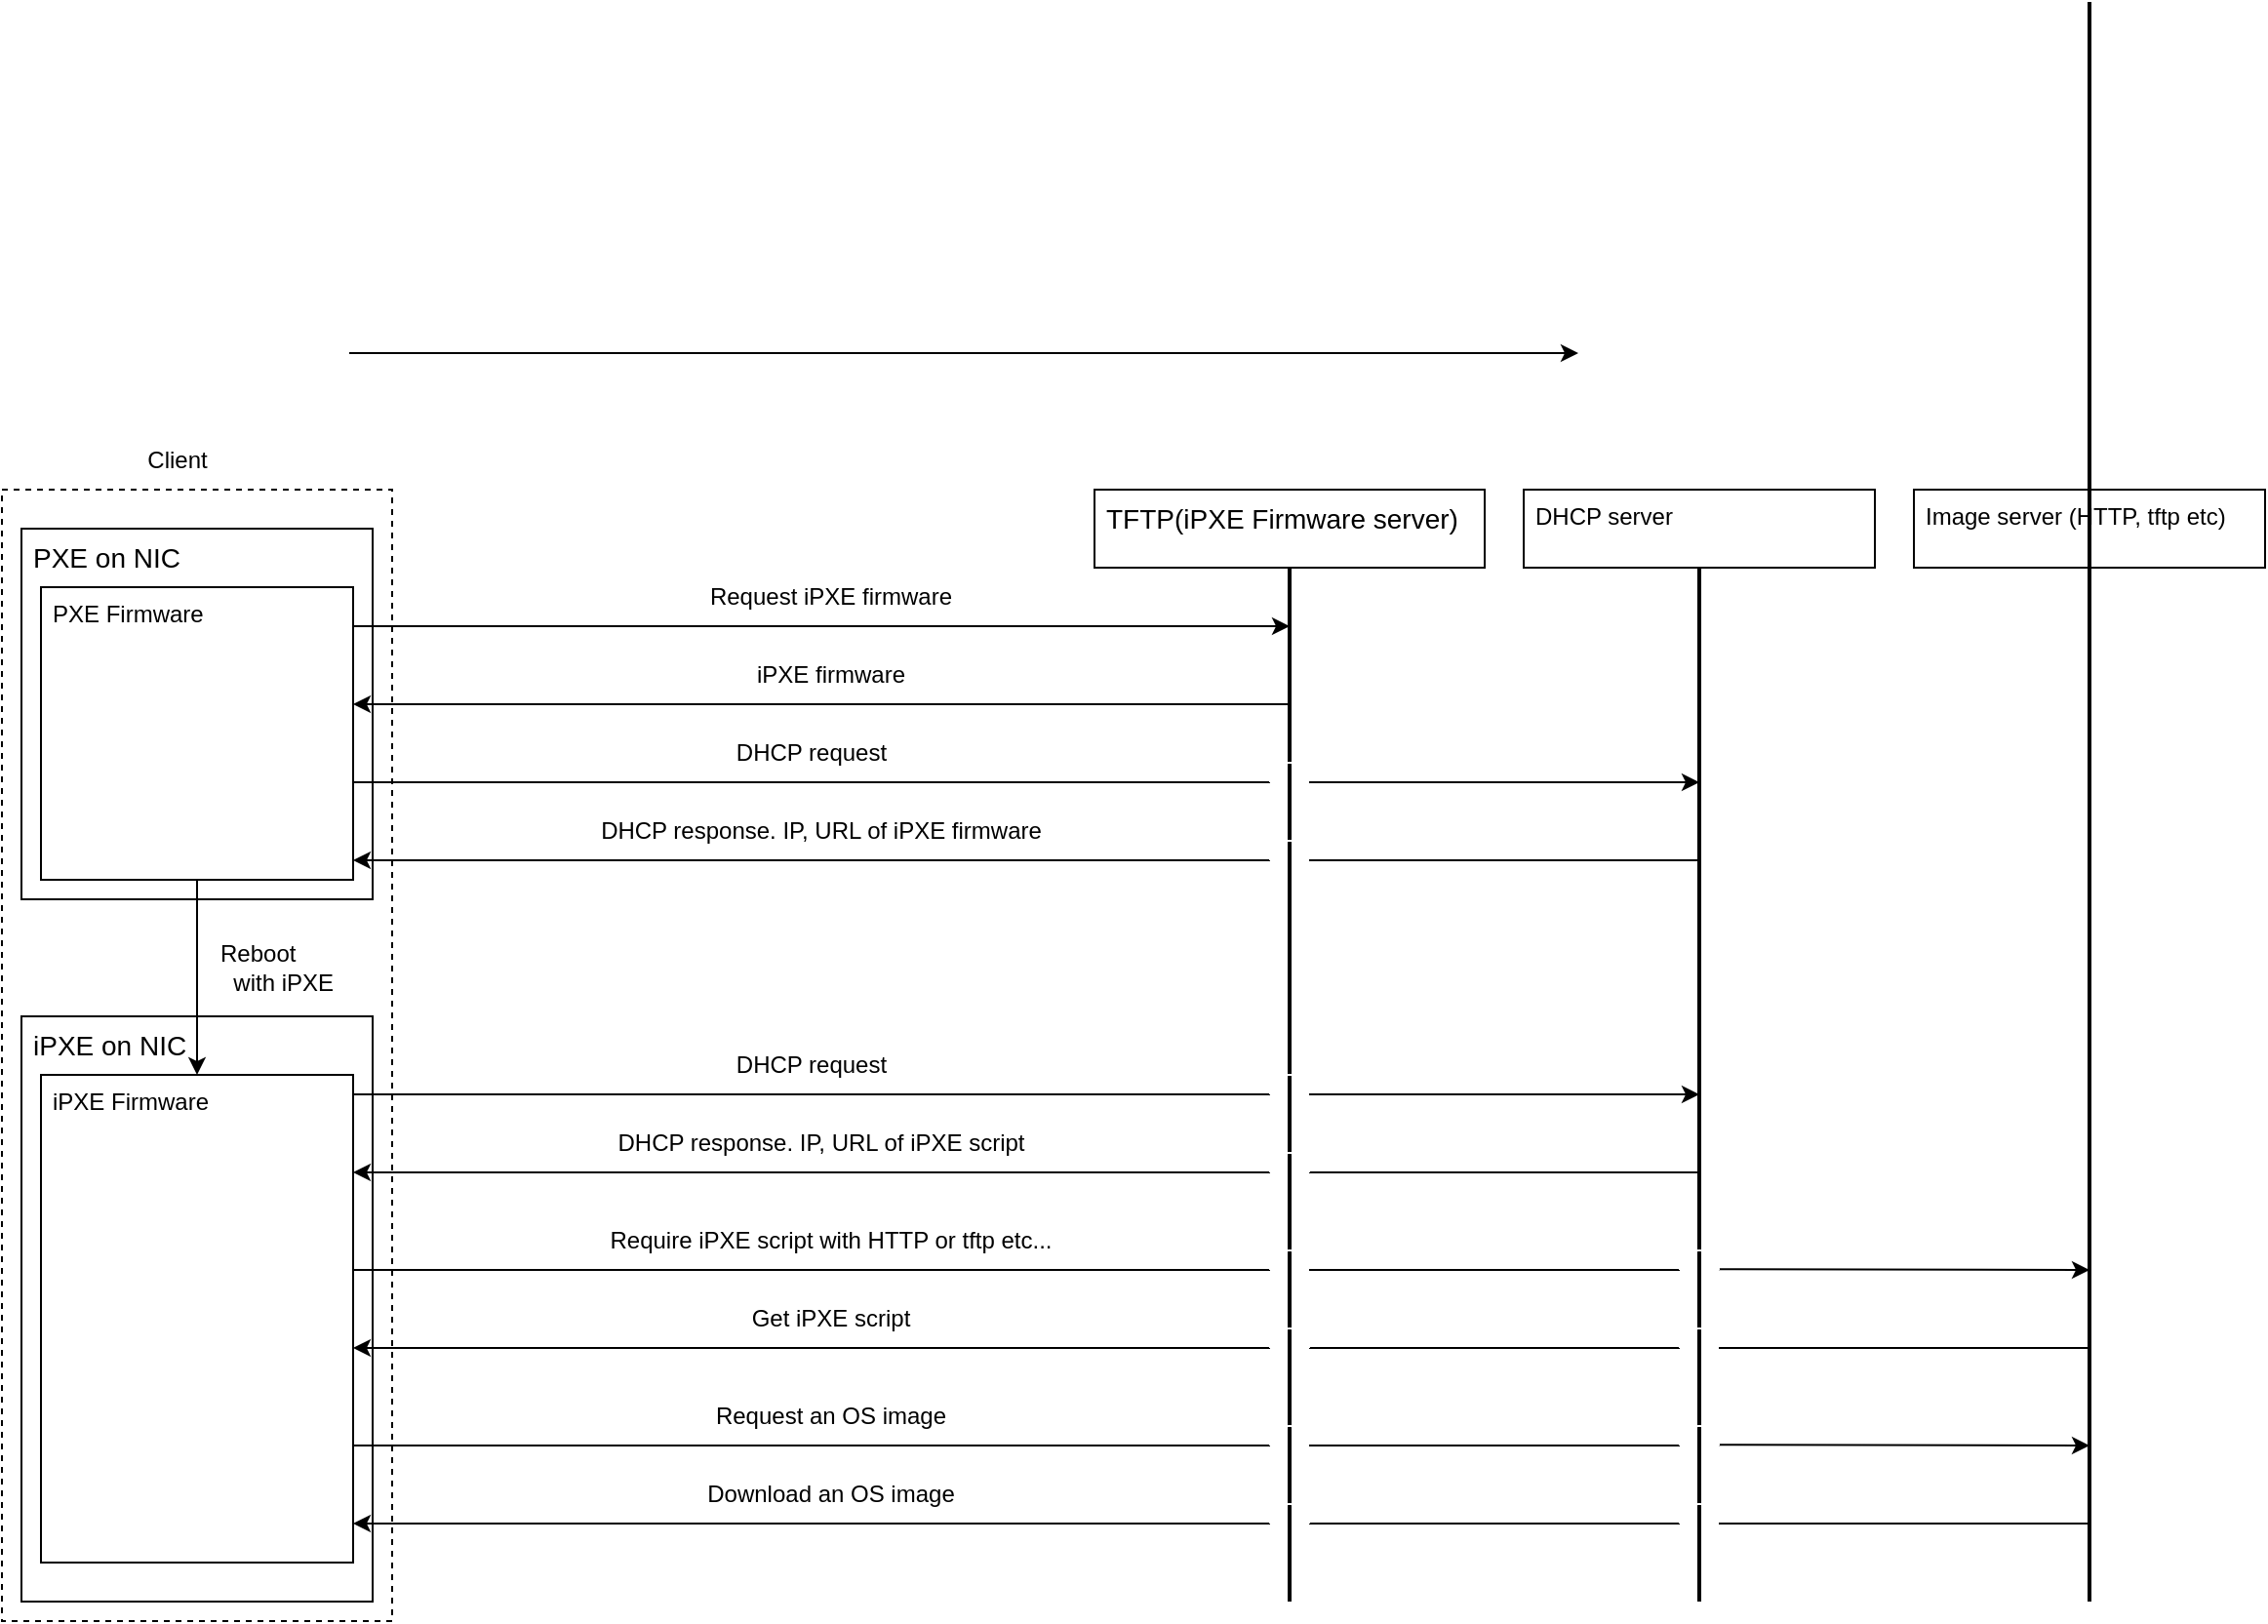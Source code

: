 <mxfile version="21.6.8" type="device" pages="2">
  <diagram name="Page-1" id="wdLr0WEN9A8wBkXY_0je">
    <mxGraphModel dx="1702" dy="1961" grid="1" gridSize="10" guides="1" tooltips="1" connect="1" arrows="1" fold="1" page="1" pageScale="1" pageWidth="850" pageHeight="1100" math="0" shadow="0">
      <root>
        <mxCell id="0" />
        <mxCell id="1" parent="0" />
        <mxCell id="QIQMXvPYZB8eV8oO1X8v-1" value="" style="rounded=0;whiteSpace=wrap;html=1;dashed=1;" parent="1" vertex="1">
          <mxGeometry x="80" y="80" width="200" height="580" as="geometry" />
        </mxCell>
        <mxCell id="QIQMXvPYZB8eV8oO1X8v-2" value="Client" style="text;html=1;strokeColor=none;fillColor=none;align=center;verticalAlign=middle;whiteSpace=wrap;rounded=0;" parent="1" vertex="1">
          <mxGeometry x="140" y="50" width="60" height="30" as="geometry" />
        </mxCell>
        <mxCell id="QIQMXvPYZB8eV8oO1X8v-4" value="&lt;span style=&quot;font-size: 14px;&quot;&gt;TFTP(iPXE Firmware server)&lt;/span&gt;" style="rounded=0;whiteSpace=wrap;html=1;align=left;verticalAlign=top;spacingLeft=4;" parent="1" vertex="1">
          <mxGeometry x="640" y="80" width="200" height="40" as="geometry" />
        </mxCell>
        <mxCell id="QIQMXvPYZB8eV8oO1X8v-5" value="&lt;span style=&quot;font-size: 14px;&quot;&gt;PXE on NIC&lt;br&gt;&lt;br&gt;&lt;/span&gt;" style="rounded=0;whiteSpace=wrap;html=1;align=left;verticalAlign=top;spacingLeft=4;" parent="1" vertex="1">
          <mxGeometry x="90" y="100" width="180" height="190" as="geometry" />
        </mxCell>
        <mxCell id="QIQMXvPYZB8eV8oO1X8v-6" value="PXE Firmware" style="rounded=0;whiteSpace=wrap;html=1;align=left;verticalAlign=top;spacingLeft=4;" parent="1" vertex="1">
          <mxGeometry x="100" y="130" width="160" height="150" as="geometry" />
        </mxCell>
        <mxCell id="QIQMXvPYZB8eV8oO1X8v-8" value="DHCP request" style="text;html=1;strokeColor=none;fillColor=none;align=center;verticalAlign=middle;whiteSpace=wrap;rounded=0;" parent="1" vertex="1">
          <mxGeometry x="440" y="200" width="110" height="30" as="geometry" />
        </mxCell>
        <mxCell id="QIQMXvPYZB8eV8oO1X8v-10" value="DHCP response. IP, URL of iPXE firmware" style="text;html=1;strokeColor=none;fillColor=none;align=center;verticalAlign=middle;whiteSpace=wrap;rounded=0;" parent="1" vertex="1">
          <mxGeometry x="380" y="240" width="240" height="30" as="geometry" />
        </mxCell>
        <mxCell id="QIQMXvPYZB8eV8oO1X8v-12" value="" style="endArrow=classic;html=1;rounded=0;" parent="1" edge="1">
          <mxGeometry width="50" height="50" relative="1" as="geometry">
            <mxPoint x="258" y="10" as="sourcePoint" />
            <mxPoint x="888" y="10" as="targetPoint" />
          </mxGeometry>
        </mxCell>
        <mxCell id="QIQMXvPYZB8eV8oO1X8v-14" value="DHCP server" style="rounded=0;whiteSpace=wrap;html=1;align=left;verticalAlign=top;spacingLeft=4;" parent="1" vertex="1">
          <mxGeometry x="860" y="80" width="180" height="40" as="geometry" />
        </mxCell>
        <mxCell id="QIQMXvPYZB8eV8oO1X8v-16" value="" style="endArrow=none;html=1;rounded=0;entryX=0.5;entryY=1;entryDx=0;entryDy=0;fontSize=11;strokeWidth=2;" parent="1" target="QIQMXvPYZB8eV8oO1X8v-14" edge="1">
          <mxGeometry width="50" height="50" relative="1" as="geometry">
            <mxPoint x="950" y="650" as="sourcePoint" />
            <mxPoint x="660" y="610" as="targetPoint" />
          </mxGeometry>
        </mxCell>
        <mxCell id="QIQMXvPYZB8eV8oO1X8v-17" value="" style="endArrow=none;html=1;rounded=0;entryX=0.5;entryY=1;entryDx=0;entryDy=0;fontSize=11;strokeWidth=2;" parent="1" edge="1">
          <mxGeometry width="50" height="50" relative="1" as="geometry">
            <mxPoint x="740" y="650" as="sourcePoint" />
            <mxPoint x="740" y="120" as="targetPoint" />
          </mxGeometry>
        </mxCell>
        <mxCell id="QIQMXvPYZB8eV8oO1X8v-25" value="" style="endArrow=classic;html=1;rounded=0;endFill=1;" parent="1" edge="1">
          <mxGeometry width="50" height="50" relative="1" as="geometry">
            <mxPoint x="260" y="150" as="sourcePoint" />
            <mxPoint x="740" y="150" as="targetPoint" />
          </mxGeometry>
        </mxCell>
        <mxCell id="QIQMXvPYZB8eV8oO1X8v-26" value="Request iPXE firmware" style="text;html=1;strokeColor=none;fillColor=none;align=center;verticalAlign=middle;whiteSpace=wrap;rounded=0;" parent="1" vertex="1">
          <mxGeometry x="430" y="120" width="150" height="30" as="geometry" />
        </mxCell>
        <mxCell id="QIQMXvPYZB8eV8oO1X8v-27" value="" style="endArrow=classic;html=1;rounded=0;" parent="1" edge="1">
          <mxGeometry width="50" height="50" relative="1" as="geometry">
            <mxPoint x="740" y="190" as="sourcePoint" />
            <mxPoint x="260" y="190" as="targetPoint" />
          </mxGeometry>
        </mxCell>
        <mxCell id="QIQMXvPYZB8eV8oO1X8v-28" value="iPXE firmware" style="text;html=1;strokeColor=none;fillColor=none;align=center;verticalAlign=middle;whiteSpace=wrap;rounded=0;" parent="1" vertex="1">
          <mxGeometry x="430" y="160" width="150" height="30" as="geometry" />
        </mxCell>
        <mxCell id="83_jfC4eVc_2DYDsY_gm-1" value="&lt;span style=&quot;font-size: 14px;&quot;&gt;iPXE on NIC&lt;br&gt;&lt;br&gt;&lt;/span&gt;" style="rounded=0;whiteSpace=wrap;html=1;align=left;verticalAlign=top;spacingLeft=4;" vertex="1" parent="1">
          <mxGeometry x="90" y="350" width="180" height="300" as="geometry" />
        </mxCell>
        <mxCell id="83_jfC4eVc_2DYDsY_gm-2" value="iPXE Firmware" style="rounded=0;whiteSpace=wrap;html=1;align=left;verticalAlign=top;spacingLeft=4;" vertex="1" parent="1">
          <mxGeometry x="100" y="380" width="160" height="250" as="geometry" />
        </mxCell>
        <mxCell id="83_jfC4eVc_2DYDsY_gm-3" value="" style="endArrow=classic;html=1;rounded=0;" edge="1" parent="1">
          <mxGeometry width="50" height="50" relative="1" as="geometry">
            <mxPoint x="180" y="280" as="sourcePoint" />
            <mxPoint x="180" y="380" as="targetPoint" />
          </mxGeometry>
        </mxCell>
        <mxCell id="83_jfC4eVc_2DYDsY_gm-7" value="DHCP request" style="text;html=1;strokeColor=none;fillColor=none;align=center;verticalAlign=middle;whiteSpace=wrap;rounded=0;" vertex="1" parent="1">
          <mxGeometry x="440" y="360" width="110" height="30" as="geometry" />
        </mxCell>
        <mxCell id="83_jfC4eVc_2DYDsY_gm-8" value="Reboot &lt;br&gt;&amp;nbsp; with iPXE" style="text;html=1;strokeColor=none;fillColor=none;align=left;verticalAlign=middle;whiteSpace=wrap;rounded=0;" vertex="1" parent="1">
          <mxGeometry x="190" y="310" width="110" height="30" as="geometry" />
        </mxCell>
        <mxCell id="83_jfC4eVc_2DYDsY_gm-12" value="DHCP response. IP, URL of iPXE script" style="text;html=1;strokeColor=none;fillColor=none;align=center;verticalAlign=middle;whiteSpace=wrap;rounded=0;" vertex="1" parent="1">
          <mxGeometry x="380" y="400" width="240" height="30" as="geometry" />
        </mxCell>
        <mxCell id="u-DwzxTgr0Dq0yEyaoE1-7" value="" style="group" vertex="1" connectable="0" parent="1">
          <mxGeometry x="260" y="220" width="690" height="10" as="geometry" />
        </mxCell>
        <mxCell id="QIQMXvPYZB8eV8oO1X8v-7" value="" style="endArrow=none;html=1;rounded=0;endFill=0;" parent="u-DwzxTgr0Dq0yEyaoE1-7" edge="1">
          <mxGeometry width="50" height="50" relative="1" as="geometry">
            <mxPoint y="10" as="sourcePoint" />
            <mxPoint x="470" y="10" as="targetPoint" />
          </mxGeometry>
        </mxCell>
        <mxCell id="QIQMXvPYZB8eV8oO1X8v-20" value="" style="curved=1;endArrow=none;html=1;rounded=0;strokeColor=#FFFFFF;endFill=0;" parent="u-DwzxTgr0Dq0yEyaoE1-7" edge="1">
          <mxGeometry width="50" height="50" relative="1" as="geometry">
            <mxPoint x="490" y="10" as="sourcePoint" />
            <mxPoint x="470" y="10" as="targetPoint" />
            <Array as="points">
              <mxPoint x="490" />
              <mxPoint x="470" />
            </Array>
          </mxGeometry>
        </mxCell>
        <mxCell id="QIQMXvPYZB8eV8oO1X8v-21" value="" style="endArrow=classic;html=1;rounded=0;endFill=1;" parent="u-DwzxTgr0Dq0yEyaoE1-7" edge="1">
          <mxGeometry width="50" height="50" relative="1" as="geometry">
            <mxPoint x="490" y="10" as="sourcePoint" />
            <mxPoint x="690" y="10" as="targetPoint" />
          </mxGeometry>
        </mxCell>
        <mxCell id="u-DwzxTgr0Dq0yEyaoE1-8" value="" style="group" vertex="1" connectable="0" parent="1">
          <mxGeometry x="260" y="260" width="690" height="10" as="geometry" />
        </mxCell>
        <mxCell id="QIQMXvPYZB8eV8oO1X8v-9" value="" style="endArrow=classic;html=1;rounded=0;" parent="u-DwzxTgr0Dq0yEyaoE1-8" edge="1">
          <mxGeometry width="50" height="50" relative="1" as="geometry">
            <mxPoint x="470" y="10" as="sourcePoint" />
            <mxPoint y="10" as="targetPoint" />
          </mxGeometry>
        </mxCell>
        <mxCell id="QIQMXvPYZB8eV8oO1X8v-22" value="" style="curved=1;endArrow=none;html=1;rounded=0;strokeColor=#FFFFFF;endFill=0;" parent="u-DwzxTgr0Dq0yEyaoE1-8" edge="1">
          <mxGeometry width="50" height="50" relative="1" as="geometry">
            <mxPoint x="490" y="10" as="sourcePoint" />
            <mxPoint x="470" y="10" as="targetPoint" />
            <Array as="points">
              <mxPoint x="490" />
              <mxPoint x="470" />
            </Array>
          </mxGeometry>
        </mxCell>
        <mxCell id="QIQMXvPYZB8eV8oO1X8v-24" value="" style="endArrow=none;html=1;rounded=0;endFill=0;" parent="u-DwzxTgr0Dq0yEyaoE1-8" edge="1">
          <mxGeometry width="50" height="50" relative="1" as="geometry">
            <mxPoint x="490" y="10" as="sourcePoint" />
            <mxPoint x="690" y="10" as="targetPoint" />
          </mxGeometry>
        </mxCell>
        <mxCell id="u-DwzxTgr0Dq0yEyaoE1-9" value="" style="group" vertex="1" connectable="0" parent="1">
          <mxGeometry x="260" y="380" width="690" height="10" as="geometry" />
        </mxCell>
        <mxCell id="83_jfC4eVc_2DYDsY_gm-4" value="" style="endArrow=none;html=1;rounded=0;endFill=0;" edge="1" parent="u-DwzxTgr0Dq0yEyaoE1-9">
          <mxGeometry width="50" height="50" relative="1" as="geometry">
            <mxPoint y="10" as="sourcePoint" />
            <mxPoint x="470" y="10" as="targetPoint" />
          </mxGeometry>
        </mxCell>
        <mxCell id="83_jfC4eVc_2DYDsY_gm-5" value="" style="curved=1;endArrow=none;html=1;rounded=0;strokeColor=#FFFFFF;endFill=0;" edge="1" parent="u-DwzxTgr0Dq0yEyaoE1-9">
          <mxGeometry width="50" height="50" relative="1" as="geometry">
            <mxPoint x="490" y="10" as="sourcePoint" />
            <mxPoint x="470" y="10" as="targetPoint" />
            <Array as="points">
              <mxPoint x="490" />
              <mxPoint x="470" />
            </Array>
          </mxGeometry>
        </mxCell>
        <mxCell id="83_jfC4eVc_2DYDsY_gm-6" value="" style="endArrow=classic;html=1;rounded=0;endFill=1;" edge="1" parent="u-DwzxTgr0Dq0yEyaoE1-9">
          <mxGeometry width="50" height="50" relative="1" as="geometry">
            <mxPoint x="490" y="10" as="sourcePoint" />
            <mxPoint x="690" y="10" as="targetPoint" />
          </mxGeometry>
        </mxCell>
        <mxCell id="u-DwzxTgr0Dq0yEyaoE1-10" value="" style="group" vertex="1" connectable="0" parent="1">
          <mxGeometry x="260" y="420" width="690" height="10" as="geometry" />
        </mxCell>
        <mxCell id="83_jfC4eVc_2DYDsY_gm-9" value="" style="endArrow=none;html=1;rounded=0;endFill=0;" edge="1" parent="u-DwzxTgr0Dq0yEyaoE1-10">
          <mxGeometry width="50" height="50" relative="1" as="geometry">
            <mxPoint x="490" y="10" as="sourcePoint" />
            <mxPoint x="690" y="10" as="targetPoint" />
          </mxGeometry>
        </mxCell>
        <mxCell id="83_jfC4eVc_2DYDsY_gm-10" value="" style="endArrow=classic;html=1;rounded=0;" edge="1" parent="u-DwzxTgr0Dq0yEyaoE1-10">
          <mxGeometry width="50" height="50" relative="1" as="geometry">
            <mxPoint x="470" y="10" as="sourcePoint" />
            <mxPoint y="10" as="targetPoint" />
          </mxGeometry>
        </mxCell>
        <mxCell id="83_jfC4eVc_2DYDsY_gm-11" value="" style="curved=1;endArrow=none;html=1;rounded=0;strokeColor=#FFFFFF;endFill=0;" edge="1" parent="u-DwzxTgr0Dq0yEyaoE1-10">
          <mxGeometry width="50" height="50" relative="1" as="geometry">
            <mxPoint x="490" y="10" as="sourcePoint" />
            <mxPoint x="470" y="10" as="targetPoint" />
            <Array as="points">
              <mxPoint x="490" />
              <mxPoint x="470" />
            </Array>
          </mxGeometry>
        </mxCell>
        <mxCell id="u-DwzxTgr0Dq0yEyaoE1-25" value="Image server (HTTP, tftp etc)" style="rounded=0;whiteSpace=wrap;html=1;align=left;verticalAlign=top;spacingLeft=4;" vertex="1" parent="1">
          <mxGeometry x="1060" y="80" width="180" height="40" as="geometry" />
        </mxCell>
        <mxCell id="u-DwzxTgr0Dq0yEyaoE1-26" value="" style="endArrow=none;html=1;rounded=0;entryX=0.5;entryY=1;entryDx=0;entryDy=0;fontSize=11;strokeWidth=2;" edge="1" parent="1">
          <mxGeometry width="50" height="50" relative="1" as="geometry">
            <mxPoint x="1150" y="650" as="sourcePoint" />
            <mxPoint x="1150" y="-170.0" as="targetPoint" />
          </mxGeometry>
        </mxCell>
        <mxCell id="u-DwzxTgr0Dq0yEyaoE1-33" value="Require iPXE script with HTTP or tftp etc..." style="text;html=1;strokeColor=none;fillColor=none;align=center;verticalAlign=middle;whiteSpace=wrap;rounded=0;" vertex="1" parent="1">
          <mxGeometry x="370" y="450" width="270" height="30" as="geometry" />
        </mxCell>
        <mxCell id="u-DwzxTgr0Dq0yEyaoE1-34" value="Get iPXE script" style="text;html=1;strokeColor=none;fillColor=none;align=center;verticalAlign=middle;whiteSpace=wrap;rounded=0;" vertex="1" parent="1">
          <mxGeometry x="370" y="490" width="270" height="30" as="geometry" />
        </mxCell>
        <mxCell id="u-DwzxTgr0Dq0yEyaoE1-35" value="" style="group" vertex="1" connectable="0" parent="1">
          <mxGeometry x="260" y="470" width="890" height="10" as="geometry" />
        </mxCell>
        <mxCell id="u-DwzxTgr0Dq0yEyaoE1-12" value="" style="endArrow=none;html=1;rounded=0;endFill=0;" edge="1" parent="u-DwzxTgr0Dq0yEyaoE1-35">
          <mxGeometry width="50" height="50" relative="1" as="geometry">
            <mxPoint y="10" as="sourcePoint" />
            <mxPoint x="470" y="10" as="targetPoint" />
          </mxGeometry>
        </mxCell>
        <mxCell id="u-DwzxTgr0Dq0yEyaoE1-13" value="" style="curved=1;endArrow=none;html=1;rounded=0;strokeColor=#FFFFFF;endFill=0;" edge="1" parent="u-DwzxTgr0Dq0yEyaoE1-35">
          <mxGeometry width="50" height="50" relative="1" as="geometry">
            <mxPoint x="490" y="10" as="sourcePoint" />
            <mxPoint x="470" y="10" as="targetPoint" />
            <Array as="points">
              <mxPoint x="490" />
              <mxPoint x="470" />
            </Array>
          </mxGeometry>
        </mxCell>
        <mxCell id="u-DwzxTgr0Dq0yEyaoE1-14" value="" style="endArrow=classic;html=1;rounded=0;endFill=1;" edge="1" parent="u-DwzxTgr0Dq0yEyaoE1-35">
          <mxGeometry width="50" height="50" relative="1" as="geometry">
            <mxPoint x="700" y="9.66" as="sourcePoint" />
            <mxPoint x="890" y="10" as="targetPoint" />
          </mxGeometry>
        </mxCell>
        <mxCell id="u-DwzxTgr0Dq0yEyaoE1-20" value="" style="endArrow=none;html=1;rounded=0;endFill=0;" edge="1" parent="u-DwzxTgr0Dq0yEyaoE1-35">
          <mxGeometry width="50" height="50" relative="1" as="geometry">
            <mxPoint x="490" y="10" as="sourcePoint" />
            <mxPoint x="680" y="10" as="targetPoint" />
          </mxGeometry>
        </mxCell>
        <mxCell id="u-DwzxTgr0Dq0yEyaoE1-23" value="" style="curved=1;endArrow=none;html=1;rounded=0;strokeColor=#FFFFFF;endFill=0;" edge="1" parent="u-DwzxTgr0Dq0yEyaoE1-35">
          <mxGeometry width="50" height="50" relative="1" as="geometry">
            <mxPoint x="700" y="10" as="sourcePoint" />
            <mxPoint x="680" y="10" as="targetPoint" />
            <Array as="points">
              <mxPoint x="700" />
              <mxPoint x="680" />
            </Array>
          </mxGeometry>
        </mxCell>
        <mxCell id="u-DwzxTgr0Dq0yEyaoE1-36" value="" style="group" vertex="1" connectable="0" parent="1">
          <mxGeometry x="260" y="510" width="890" height="10" as="geometry" />
        </mxCell>
        <mxCell id="u-DwzxTgr0Dq0yEyaoE1-28" value="" style="endArrow=none;html=1;rounded=0;endFill=0;" edge="1" parent="u-DwzxTgr0Dq0yEyaoE1-36">
          <mxGeometry width="50" height="50" relative="1" as="geometry">
            <mxPoint x="490" y="10" as="sourcePoint" />
            <mxPoint x="680" y="10" as="targetPoint" />
          </mxGeometry>
        </mxCell>
        <mxCell id="u-DwzxTgr0Dq0yEyaoE1-29" value="" style="endArrow=classic;html=1;rounded=0;" edge="1" parent="u-DwzxTgr0Dq0yEyaoE1-36">
          <mxGeometry width="50" height="50" relative="1" as="geometry">
            <mxPoint x="470" y="10" as="sourcePoint" />
            <mxPoint y="10" as="targetPoint" />
          </mxGeometry>
        </mxCell>
        <mxCell id="u-DwzxTgr0Dq0yEyaoE1-30" value="" style="curved=1;endArrow=none;html=1;rounded=0;strokeColor=#FFFFFF;endFill=0;" edge="1" parent="u-DwzxTgr0Dq0yEyaoE1-36">
          <mxGeometry width="50" height="50" relative="1" as="geometry">
            <mxPoint x="490" y="10" as="sourcePoint" />
            <mxPoint x="470" y="10" as="targetPoint" />
            <Array as="points">
              <mxPoint x="490" />
              <mxPoint x="470" />
            </Array>
          </mxGeometry>
        </mxCell>
        <mxCell id="u-DwzxTgr0Dq0yEyaoE1-31" value="" style="curved=1;endArrow=none;html=1;rounded=0;strokeColor=#FFFFFF;endFill=0;" edge="1" parent="u-DwzxTgr0Dq0yEyaoE1-36">
          <mxGeometry width="50" height="50" relative="1" as="geometry">
            <mxPoint x="700" y="10" as="sourcePoint" />
            <mxPoint x="680" y="10" as="targetPoint" />
            <Array as="points">
              <mxPoint x="700" />
              <mxPoint x="680" />
            </Array>
          </mxGeometry>
        </mxCell>
        <mxCell id="u-DwzxTgr0Dq0yEyaoE1-32" value="" style="endArrow=none;html=1;rounded=0;endFill=0;" edge="1" parent="u-DwzxTgr0Dq0yEyaoE1-36">
          <mxGeometry width="50" height="50" relative="1" as="geometry">
            <mxPoint x="700" y="10" as="sourcePoint" />
            <mxPoint x="890" y="10" as="targetPoint" />
          </mxGeometry>
        </mxCell>
        <mxCell id="u-DwzxTgr0Dq0yEyaoE1-37" value="" style="group" vertex="1" connectable="0" parent="1">
          <mxGeometry x="260" y="560" width="890" height="10" as="geometry" />
        </mxCell>
        <mxCell id="u-DwzxTgr0Dq0yEyaoE1-38" value="" style="endArrow=none;html=1;rounded=0;endFill=0;" edge="1" parent="u-DwzxTgr0Dq0yEyaoE1-37">
          <mxGeometry width="50" height="50" relative="1" as="geometry">
            <mxPoint y="10" as="sourcePoint" />
            <mxPoint x="470" y="10" as="targetPoint" />
          </mxGeometry>
        </mxCell>
        <mxCell id="u-DwzxTgr0Dq0yEyaoE1-39" value="" style="curved=1;endArrow=none;html=1;rounded=0;strokeColor=#FFFFFF;endFill=0;" edge="1" parent="u-DwzxTgr0Dq0yEyaoE1-37">
          <mxGeometry width="50" height="50" relative="1" as="geometry">
            <mxPoint x="490" y="10" as="sourcePoint" />
            <mxPoint x="470" y="10" as="targetPoint" />
            <Array as="points">
              <mxPoint x="490" />
              <mxPoint x="470" />
            </Array>
          </mxGeometry>
        </mxCell>
        <mxCell id="u-DwzxTgr0Dq0yEyaoE1-40" value="" style="endArrow=classic;html=1;rounded=0;endFill=1;" edge="1" parent="u-DwzxTgr0Dq0yEyaoE1-37">
          <mxGeometry width="50" height="50" relative="1" as="geometry">
            <mxPoint x="700" y="9.66" as="sourcePoint" />
            <mxPoint x="890" y="10" as="targetPoint" />
          </mxGeometry>
        </mxCell>
        <mxCell id="u-DwzxTgr0Dq0yEyaoE1-41" value="" style="endArrow=none;html=1;rounded=0;endFill=0;" edge="1" parent="u-DwzxTgr0Dq0yEyaoE1-37">
          <mxGeometry width="50" height="50" relative="1" as="geometry">
            <mxPoint x="490" y="10" as="sourcePoint" />
            <mxPoint x="680" y="10" as="targetPoint" />
          </mxGeometry>
        </mxCell>
        <mxCell id="u-DwzxTgr0Dq0yEyaoE1-42" value="" style="curved=1;endArrow=none;html=1;rounded=0;strokeColor=#FFFFFF;endFill=0;" edge="1" parent="u-DwzxTgr0Dq0yEyaoE1-37">
          <mxGeometry width="50" height="50" relative="1" as="geometry">
            <mxPoint x="700" y="10" as="sourcePoint" />
            <mxPoint x="680" y="10" as="targetPoint" />
            <Array as="points">
              <mxPoint x="700" />
              <mxPoint x="680" />
            </Array>
          </mxGeometry>
        </mxCell>
        <mxCell id="u-DwzxTgr0Dq0yEyaoE1-43" value="Request an OS image" style="text;html=1;strokeColor=none;fillColor=none;align=center;verticalAlign=middle;whiteSpace=wrap;rounded=0;" vertex="1" parent="1">
          <mxGeometry x="370" y="540" width="270" height="30" as="geometry" />
        </mxCell>
        <mxCell id="u-DwzxTgr0Dq0yEyaoE1-44" value="" style="group" vertex="1" connectable="0" parent="1">
          <mxGeometry x="260" y="600" width="890" height="10" as="geometry" />
        </mxCell>
        <mxCell id="u-DwzxTgr0Dq0yEyaoE1-45" value="" style="endArrow=none;html=1;rounded=0;endFill=0;" edge="1" parent="u-DwzxTgr0Dq0yEyaoE1-44">
          <mxGeometry width="50" height="50" relative="1" as="geometry">
            <mxPoint x="490" y="10" as="sourcePoint" />
            <mxPoint x="680" y="10" as="targetPoint" />
          </mxGeometry>
        </mxCell>
        <mxCell id="u-DwzxTgr0Dq0yEyaoE1-46" value="" style="endArrow=classic;html=1;rounded=0;" edge="1" parent="u-DwzxTgr0Dq0yEyaoE1-44">
          <mxGeometry width="50" height="50" relative="1" as="geometry">
            <mxPoint x="470" y="10" as="sourcePoint" />
            <mxPoint y="10" as="targetPoint" />
          </mxGeometry>
        </mxCell>
        <mxCell id="u-DwzxTgr0Dq0yEyaoE1-47" value="" style="curved=1;endArrow=none;html=1;rounded=0;strokeColor=#FFFFFF;endFill=0;" edge="1" parent="u-DwzxTgr0Dq0yEyaoE1-44">
          <mxGeometry width="50" height="50" relative="1" as="geometry">
            <mxPoint x="490" y="10" as="sourcePoint" />
            <mxPoint x="470" y="10" as="targetPoint" />
            <Array as="points">
              <mxPoint x="490" />
              <mxPoint x="470" />
            </Array>
          </mxGeometry>
        </mxCell>
        <mxCell id="u-DwzxTgr0Dq0yEyaoE1-48" value="" style="curved=1;endArrow=none;html=1;rounded=0;strokeColor=#FFFFFF;endFill=0;" edge="1" parent="u-DwzxTgr0Dq0yEyaoE1-44">
          <mxGeometry width="50" height="50" relative="1" as="geometry">
            <mxPoint x="700" y="10" as="sourcePoint" />
            <mxPoint x="680" y="10" as="targetPoint" />
            <Array as="points">
              <mxPoint x="700" />
              <mxPoint x="680" />
            </Array>
          </mxGeometry>
        </mxCell>
        <mxCell id="u-DwzxTgr0Dq0yEyaoE1-49" value="" style="endArrow=none;html=1;rounded=0;endFill=0;" edge="1" parent="u-DwzxTgr0Dq0yEyaoE1-44">
          <mxGeometry width="50" height="50" relative="1" as="geometry">
            <mxPoint x="700" y="10" as="sourcePoint" />
            <mxPoint x="890" y="10" as="targetPoint" />
          </mxGeometry>
        </mxCell>
        <mxCell id="u-DwzxTgr0Dq0yEyaoE1-50" value="Download an OS image" style="text;html=1;strokeColor=none;fillColor=none;align=center;verticalAlign=middle;whiteSpace=wrap;rounded=0;" vertex="1" parent="1">
          <mxGeometry x="370" y="580" width="270" height="30" as="geometry" />
        </mxCell>
      </root>
    </mxGraphModel>
  </diagram>
  <diagram name="Copy of Page-1" id="KXfx0uUpbntIJ8aQtqaw">
    <mxGraphModel dx="2468" dy="1248" grid="1" gridSize="10" guides="1" tooltips="1" connect="1" arrows="1" fold="1" page="1" pageScale="1" pageWidth="850" pageHeight="1100" math="0" shadow="0">
      <root>
        <mxCell id="mn-BW8EoEAgLOsS7zTWR-0" />
        <mxCell id="mn-BW8EoEAgLOsS7zTWR-1" parent="mn-BW8EoEAgLOsS7zTWR-0" />
        <mxCell id="mn-BW8EoEAgLOsS7zTWR-2" value="" style="rounded=0;whiteSpace=wrap;html=1;dashed=1;" vertex="1" parent="mn-BW8EoEAgLOsS7zTWR-1">
          <mxGeometry x="80" y="80" width="200" height="870" as="geometry" />
        </mxCell>
        <mxCell id="mn-BW8EoEAgLOsS7zTWR-3" value="Client" style="text;html=1;strokeColor=none;fillColor=none;align=center;verticalAlign=middle;whiteSpace=wrap;rounded=0;" vertex="1" parent="mn-BW8EoEAgLOsS7zTWR-1">
          <mxGeometry x="140" y="50" width="60" height="30" as="geometry" />
        </mxCell>
        <mxCell id="mn-BW8EoEAgLOsS7zTWR-4" value="&lt;span style=&quot;font-size: 14px;&quot;&gt;DHCP server&lt;/span&gt;" style="rounded=0;whiteSpace=wrap;html=1;align=left;verticalAlign=top;spacingLeft=4;" vertex="1" parent="mn-BW8EoEAgLOsS7zTWR-1">
          <mxGeometry x="888" y="80" width="180" height="40" as="geometry" />
        </mxCell>
        <mxCell id="mn-BW8EoEAgLOsS7zTWR-5" value="&lt;span style=&quot;font-size: 14px;&quot;&gt;PXE on NIC&lt;br&gt;&lt;br&gt;&lt;/span&gt;" style="rounded=0;whiteSpace=wrap;html=1;align=left;verticalAlign=top;spacingLeft=4;" vertex="1" parent="mn-BW8EoEAgLOsS7zTWR-1">
          <mxGeometry x="90" y="100" width="180" height="190" as="geometry" />
        </mxCell>
        <mxCell id="mn-BW8EoEAgLOsS7zTWR-6" value="PXE Firmware" style="rounded=0;whiteSpace=wrap;html=1;align=left;verticalAlign=top;spacingLeft=4;" vertex="1" parent="mn-BW8EoEAgLOsS7zTWR-1">
          <mxGeometry x="100" y="130" width="160" height="150" as="geometry" />
        </mxCell>
        <mxCell id="mn-BW8EoEAgLOsS7zTWR-7" value="" style="endArrow=none;html=1;rounded=0;endFill=0;" edge="1" parent="mn-BW8EoEAgLOsS7zTWR-1">
          <mxGeometry width="50" height="50" relative="1" as="geometry">
            <mxPoint x="260" y="140" as="sourcePoint" />
            <mxPoint x="730" y="140" as="targetPoint" />
          </mxGeometry>
        </mxCell>
        <mxCell id="mn-BW8EoEAgLOsS7zTWR-8" value="DHCP request" style="text;html=1;strokeColor=none;fillColor=none;align=center;verticalAlign=middle;whiteSpace=wrap;rounded=0;" vertex="1" parent="mn-BW8EoEAgLOsS7zTWR-1">
          <mxGeometry x="440" y="110" width="110" height="30" as="geometry" />
        </mxCell>
        <mxCell id="mn-BW8EoEAgLOsS7zTWR-9" value="" style="endArrow=classic;html=1;rounded=0;" edge="1" parent="mn-BW8EoEAgLOsS7zTWR-1">
          <mxGeometry width="50" height="50" relative="1" as="geometry">
            <mxPoint x="730" y="180" as="sourcePoint" />
            <mxPoint x="260" y="180" as="targetPoint" />
          </mxGeometry>
        </mxCell>
        <mxCell id="mn-BW8EoEAgLOsS7zTWR-10" value="DHCP response. IP, URL of iPXE firmware" style="text;html=1;strokeColor=none;fillColor=none;align=center;verticalAlign=middle;whiteSpace=wrap;rounded=0;" vertex="1" parent="mn-BW8EoEAgLOsS7zTWR-1">
          <mxGeometry x="380" y="150" width="240" height="30" as="geometry" />
        </mxCell>
        <mxCell id="mn-BW8EoEAgLOsS7zTWR-11" value="" style="endArrow=classic;html=1;rounded=0;" edge="1" parent="mn-BW8EoEAgLOsS7zTWR-1">
          <mxGeometry width="50" height="50" relative="1" as="geometry">
            <mxPoint x="258" y="10" as="sourcePoint" />
            <mxPoint x="888" y="10" as="targetPoint" />
          </mxGeometry>
        </mxCell>
        <mxCell id="mn-BW8EoEAgLOsS7zTWR-12" value="TFTP(iPXE Firmware server)" style="rounded=0;whiteSpace=wrap;html=1;align=left;verticalAlign=top;spacingLeft=4;" vertex="1" parent="mn-BW8EoEAgLOsS7zTWR-1">
          <mxGeometry x="650" y="80" width="180" height="40" as="geometry" />
        </mxCell>
        <mxCell id="mn-BW8EoEAgLOsS7zTWR-13" value="" style="endArrow=none;html=1;rounded=0;entryX=0.5;entryY=1;entryDx=0;entryDy=0;fontSize=11;strokeWidth=2;" edge="1" parent="mn-BW8EoEAgLOsS7zTWR-1" target="mn-BW8EoEAgLOsS7zTWR-12">
          <mxGeometry width="50" height="50" relative="1" as="geometry">
            <mxPoint x="740" y="940" as="sourcePoint" />
            <mxPoint x="450" y="610" as="targetPoint" />
          </mxGeometry>
        </mxCell>
        <mxCell id="mn-BW8EoEAgLOsS7zTWR-14" value="" style="endArrow=none;html=1;rounded=0;entryX=0.5;entryY=1;entryDx=0;entryDy=0;fontSize=11;strokeWidth=2;" edge="1" parent="mn-BW8EoEAgLOsS7zTWR-1">
          <mxGeometry width="50" height="50" relative="1" as="geometry">
            <mxPoint x="980" y="940" as="sourcePoint" />
            <mxPoint x="980" y="120" as="targetPoint" />
          </mxGeometry>
        </mxCell>
        <mxCell id="mn-BW8EoEAgLOsS7zTWR-15" value="" style="curved=1;endArrow=none;html=1;rounded=0;strokeColor=#FFFFFF;endFill=0;" edge="1" parent="mn-BW8EoEAgLOsS7zTWR-1">
          <mxGeometry width="50" height="50" relative="1" as="geometry">
            <mxPoint x="750" y="140" as="sourcePoint" />
            <mxPoint x="730" y="140" as="targetPoint" />
            <Array as="points">
              <mxPoint x="750" y="130" />
              <mxPoint x="730" y="130" />
            </Array>
          </mxGeometry>
        </mxCell>
        <mxCell id="mn-BW8EoEAgLOsS7zTWR-16" value="" style="endArrow=classic;html=1;rounded=0;endFill=1;" edge="1" parent="mn-BW8EoEAgLOsS7zTWR-1">
          <mxGeometry width="50" height="50" relative="1" as="geometry">
            <mxPoint x="750" y="140" as="sourcePoint" />
            <mxPoint x="980" y="140" as="targetPoint" />
          </mxGeometry>
        </mxCell>
        <mxCell id="mn-BW8EoEAgLOsS7zTWR-17" value="" style="curved=1;endArrow=none;html=1;rounded=0;strokeColor=#FFFFFF;endFill=0;" edge="1" parent="mn-BW8EoEAgLOsS7zTWR-1">
          <mxGeometry width="50" height="50" relative="1" as="geometry">
            <mxPoint x="750" y="180" as="sourcePoint" />
            <mxPoint x="730" y="180" as="targetPoint" />
            <Array as="points">
              <mxPoint x="750" y="170" />
              <mxPoint x="730" y="170" />
            </Array>
          </mxGeometry>
        </mxCell>
        <mxCell id="mn-BW8EoEAgLOsS7zTWR-18" value="" style="endArrow=none;html=1;rounded=0;endFill=0;" edge="1" parent="mn-BW8EoEAgLOsS7zTWR-1">
          <mxGeometry width="50" height="50" relative="1" as="geometry">
            <mxPoint x="750" y="180" as="sourcePoint" />
            <mxPoint x="980" y="180" as="targetPoint" />
          </mxGeometry>
        </mxCell>
        <mxCell id="mn-BW8EoEAgLOsS7zTWR-19" value="" style="endArrow=classic;html=1;rounded=0;endFill=1;" edge="1" parent="mn-BW8EoEAgLOsS7zTWR-1">
          <mxGeometry width="50" height="50" relative="1" as="geometry">
            <mxPoint x="260" y="230" as="sourcePoint" />
            <mxPoint x="740" y="230" as="targetPoint" />
          </mxGeometry>
        </mxCell>
        <mxCell id="mn-BW8EoEAgLOsS7zTWR-20" value="Request iPXE firmware" style="text;html=1;strokeColor=none;fillColor=none;align=center;verticalAlign=middle;whiteSpace=wrap;rounded=0;" vertex="1" parent="mn-BW8EoEAgLOsS7zTWR-1">
          <mxGeometry x="430" y="200" width="150" height="30" as="geometry" />
        </mxCell>
        <mxCell id="mn-BW8EoEAgLOsS7zTWR-21" value="" style="endArrow=classic;html=1;rounded=0;" edge="1" parent="mn-BW8EoEAgLOsS7zTWR-1">
          <mxGeometry width="50" height="50" relative="1" as="geometry">
            <mxPoint x="740" y="270" as="sourcePoint" />
            <mxPoint x="260" y="270" as="targetPoint" />
          </mxGeometry>
        </mxCell>
        <mxCell id="mn-BW8EoEAgLOsS7zTWR-22" value="iPXE firmware" style="text;html=1;strokeColor=none;fillColor=none;align=center;verticalAlign=middle;whiteSpace=wrap;rounded=0;" vertex="1" parent="mn-BW8EoEAgLOsS7zTWR-1">
          <mxGeometry x="430" y="240" width="150" height="30" as="geometry" />
        </mxCell>
        <mxCell id="mn-BW8EoEAgLOsS7zTWR-23" value="&lt;span style=&quot;font-size: 14px;&quot;&gt;iPXE on NIC&lt;br&gt;&lt;br&gt;&lt;/span&gt;" style="rounded=0;whiteSpace=wrap;html=1;align=left;verticalAlign=top;spacingLeft=4;" vertex="1" parent="mn-BW8EoEAgLOsS7zTWR-1">
          <mxGeometry x="90" y="350" width="180" height="300" as="geometry" />
        </mxCell>
        <mxCell id="mn-BW8EoEAgLOsS7zTWR-24" value="iPXE Firmware" style="rounded=0;whiteSpace=wrap;html=1;align=left;verticalAlign=top;spacingLeft=4;" vertex="1" parent="mn-BW8EoEAgLOsS7zTWR-1">
          <mxGeometry x="100" y="380" width="160" height="150" as="geometry" />
        </mxCell>
        <mxCell id="mn-BW8EoEAgLOsS7zTWR-25" value="" style="endArrow=classic;html=1;rounded=0;" edge="1" parent="mn-BW8EoEAgLOsS7zTWR-1">
          <mxGeometry width="50" height="50" relative="1" as="geometry">
            <mxPoint x="180" y="280" as="sourcePoint" />
            <mxPoint x="180" y="380" as="targetPoint" />
          </mxGeometry>
        </mxCell>
        <mxCell id="mn-BW8EoEAgLOsS7zTWR-26" value="" style="endArrow=none;html=1;rounded=0;endFill=0;" edge="1" parent="mn-BW8EoEAgLOsS7zTWR-1">
          <mxGeometry width="50" height="50" relative="1" as="geometry">
            <mxPoint x="260" y="390" as="sourcePoint" />
            <mxPoint x="730" y="390" as="targetPoint" />
          </mxGeometry>
        </mxCell>
        <mxCell id="mn-BW8EoEAgLOsS7zTWR-27" value="" style="curved=1;endArrow=none;html=1;rounded=0;strokeColor=#FFFFFF;endFill=0;" edge="1" parent="mn-BW8EoEAgLOsS7zTWR-1">
          <mxGeometry width="50" height="50" relative="1" as="geometry">
            <mxPoint x="750" y="390" as="sourcePoint" />
            <mxPoint x="730" y="390" as="targetPoint" />
            <Array as="points">
              <mxPoint x="750" y="380" />
              <mxPoint x="730" y="380" />
            </Array>
          </mxGeometry>
        </mxCell>
        <mxCell id="mn-BW8EoEAgLOsS7zTWR-28" value="" style="endArrow=classic;html=1;rounded=0;endFill=1;" edge="1" parent="mn-BW8EoEAgLOsS7zTWR-1">
          <mxGeometry width="50" height="50" relative="1" as="geometry">
            <mxPoint x="750" y="390" as="sourcePoint" />
            <mxPoint x="980" y="390" as="targetPoint" />
          </mxGeometry>
        </mxCell>
        <mxCell id="mn-BW8EoEAgLOsS7zTWR-29" value="DHCP request" style="text;html=1;strokeColor=none;fillColor=none;align=center;verticalAlign=middle;whiteSpace=wrap;rounded=0;" vertex="1" parent="mn-BW8EoEAgLOsS7zTWR-1">
          <mxGeometry x="440" y="360" width="110" height="30" as="geometry" />
        </mxCell>
        <mxCell id="mn-BW8EoEAgLOsS7zTWR-30" value="Reboot &lt;br&gt;&amp;nbsp; with iPXE" style="text;html=1;strokeColor=none;fillColor=none;align=left;verticalAlign=middle;whiteSpace=wrap;rounded=0;" vertex="1" parent="mn-BW8EoEAgLOsS7zTWR-1">
          <mxGeometry x="190" y="310" width="110" height="30" as="geometry" />
        </mxCell>
        <mxCell id="mn-BW8EoEAgLOsS7zTWR-31" value="" style="endArrow=none;html=1;rounded=0;endFill=0;" edge="1" parent="mn-BW8EoEAgLOsS7zTWR-1">
          <mxGeometry width="50" height="50" relative="1" as="geometry">
            <mxPoint x="750" y="430" as="sourcePoint" />
            <mxPoint x="980" y="430" as="targetPoint" />
          </mxGeometry>
        </mxCell>
        <mxCell id="mn-BW8EoEAgLOsS7zTWR-32" value="" style="endArrow=classic;html=1;rounded=0;" edge="1" parent="mn-BW8EoEAgLOsS7zTWR-1">
          <mxGeometry width="50" height="50" relative="1" as="geometry">
            <mxPoint x="730" y="430" as="sourcePoint" />
            <mxPoint x="260" y="430" as="targetPoint" />
          </mxGeometry>
        </mxCell>
        <mxCell id="mn-BW8EoEAgLOsS7zTWR-33" value="" style="curved=1;endArrow=none;html=1;rounded=0;strokeColor=#FFFFFF;endFill=0;" edge="1" parent="mn-BW8EoEAgLOsS7zTWR-1">
          <mxGeometry width="50" height="50" relative="1" as="geometry">
            <mxPoint x="750" y="430" as="sourcePoint" />
            <mxPoint x="730" y="430" as="targetPoint" />
            <Array as="points">
              <mxPoint x="750" y="420" />
              <mxPoint x="730" y="420" />
            </Array>
          </mxGeometry>
        </mxCell>
        <mxCell id="mn-BW8EoEAgLOsS7zTWR-34" value="DHCP response. IP, URL of iPXE script" style="text;html=1;strokeColor=none;fillColor=none;align=center;verticalAlign=middle;whiteSpace=wrap;rounded=0;" vertex="1" parent="mn-BW8EoEAgLOsS7zTWR-1">
          <mxGeometry x="380" y="400" width="240" height="30" as="geometry" />
        </mxCell>
      </root>
    </mxGraphModel>
  </diagram>
</mxfile>
